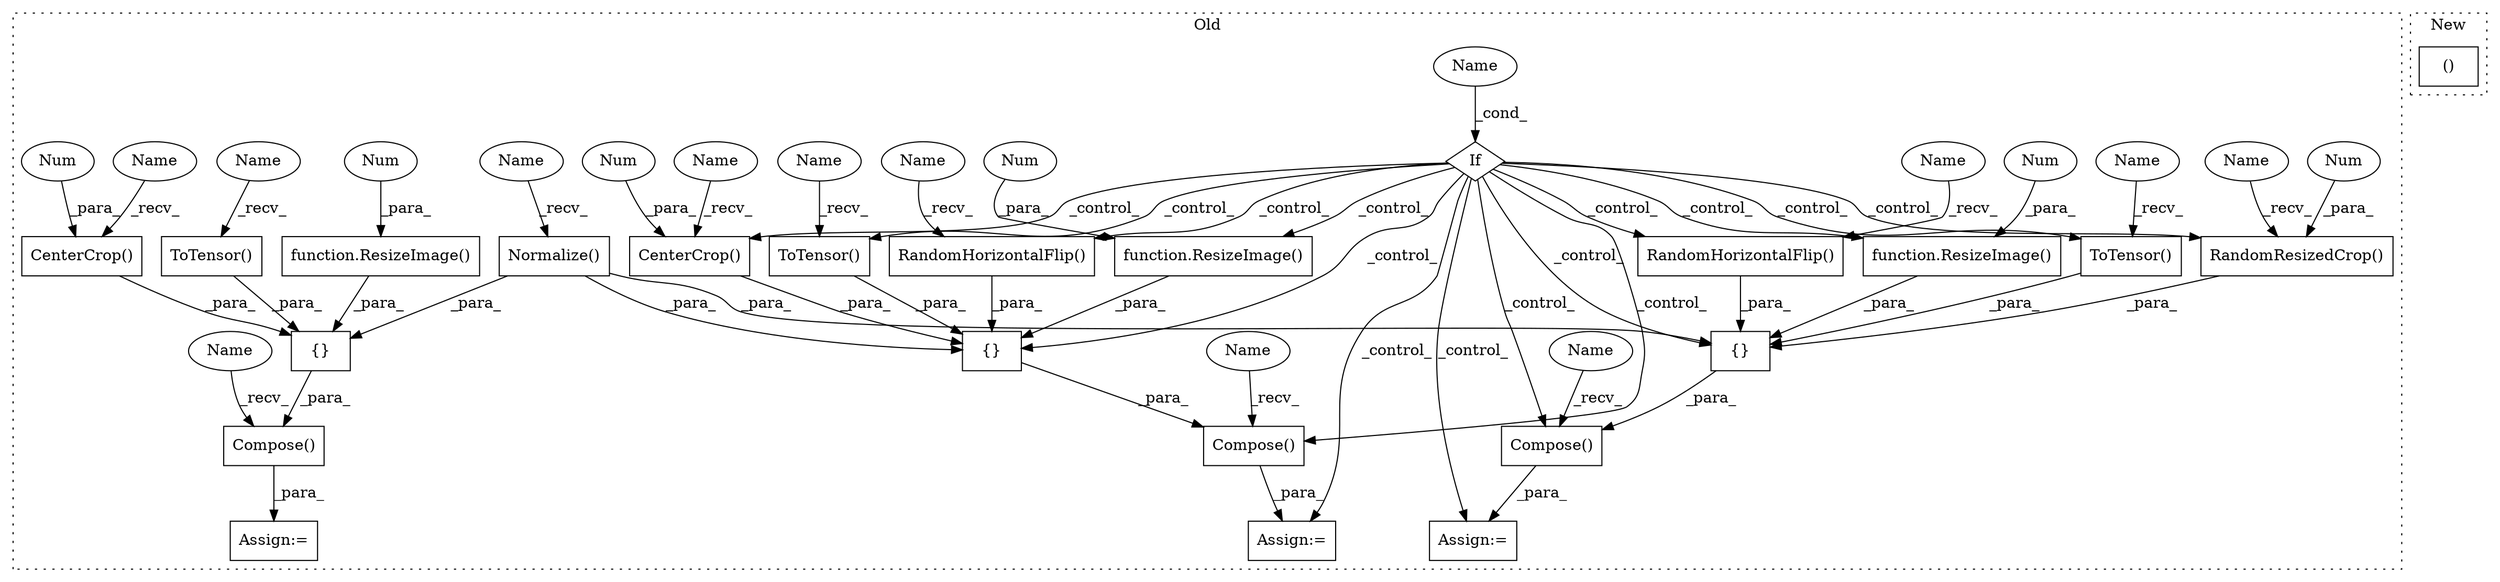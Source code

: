 digraph G {
subgraph cluster0 {
1 [label="RandomResizedCrop()" a="75" s="2055,2078" l="20,1" shape="box"];
3 [label="CenterCrop()" a="75" s="1849,1865" l="13,1" shape="box"];
4 [label="Num" a="76" s="1862" l="3" shape="ellipse"];
5 [label="ToTensor()" a="75" s="1918" l="12" shape="box"];
6 [label="RandomHorizontalFlip()" a="75" s="2093" l="24" shape="box"];
7 [label="{}" a="59" s="1805,1953" l="14,0" shape="box"];
8 [label="Normalize()" a="75" s="1677" l="66" shape="box"];
9 [label="{}" a="59" s="2011,2166" l="14,0" shape="box"];
10 [label="Num" a="76" s="2075" l="3" shape="ellipse"];
11 [label="ToTensor()" a="75" s="2131" l="12" shape="box"];
12 [label="Compose()" a="75" s="1795,1963" l="10,1" shape="box"];
13 [label="Assign:=" a="68" s="1792" l="3" shape="box"];
14 [label="function.ResizeImage()" a="75" s="1819,1834" l="12,1" shape="box"];
15 [label="Num" a="76" s="1831" l="3" shape="ellipse"];
16 [label="function.ResizeImage()" a="75" s="2025,2040" l="12,1" shape="box"];
17 [label="Num" a="76" s="2037" l="3" shape="ellipse"];
18 [label="Compose()" a="75" s="2198,2308" l="10,1" shape="box"];
19 [label="If" a="96" s="1748" l="3" shape="diamond"];
20 [label="function.ResizeImage()" a="75" s="2218,2233" l="12,1" shape="box"];
21 [label="Compose()" a="75" s="2001,2176" l="10,1" shape="box"];
22 [label="CenterCrop()" a="75" s="2244,2260" l="13,1" shape="box"];
23 [label="{}" a="59" s="2208,2302" l="10,0" shape="box"];
24 [label="Name" a="87" s="1751" l="16" shape="ellipse"];
25 [label="RandomHorizontalFlip()" a="75" s="1880" l="24" shape="box"];
26 [label="Num" a="76" s="2230" l="3" shape="ellipse"];
27 [label="Num" a="76" s="2257" l="3" shape="ellipse"];
28 [label="Assign:=" a="68" s="1998" l="3" shape="box"];
29 [label="Assign:=" a="68" s="2195" l="3" shape="box"];
30 [label="ToTensor()" a="75" s="2271" l="12" shape="box"];
31 [label="Name" a="87" s="2093" l="1" shape="ellipse"];
32 [label="Name" a="87" s="2055" l="1" shape="ellipse"];
33 [label="Name" a="87" s="2271" l="1" shape="ellipse"];
34 [label="Name" a="87" s="2001" l="1" shape="ellipse"];
35 [label="Name" a="87" s="1795" l="1" shape="ellipse"];
36 [label="Name" a="87" s="2244" l="1" shape="ellipse"];
37 [label="Name" a="87" s="1880" l="1" shape="ellipse"];
38 [label="Name" a="87" s="1677" l="1" shape="ellipse"];
39 [label="Name" a="87" s="2198" l="1" shape="ellipse"];
40 [label="Name" a="87" s="2131" l="1" shape="ellipse"];
41 [label="Name" a="87" s="1918" l="1" shape="ellipse"];
42 [label="Name" a="87" s="1849" l="1" shape="ellipse"];
label = "Old";
style="dotted";
}
subgraph cluster1 {
2 [label="()" a="54" s="1805" l="80" shape="box"];
label = "New";
style="dotted";
}
1 -> 9 [label="_para_"];
3 -> 7 [label="_para_"];
4 -> 3 [label="_para_"];
5 -> 7 [label="_para_"];
6 -> 9 [label="_para_"];
7 -> 12 [label="_para_"];
8 -> 23 [label="_para_"];
8 -> 9 [label="_para_"];
8 -> 7 [label="_para_"];
9 -> 21 [label="_para_"];
10 -> 1 [label="_para_"];
11 -> 9 [label="_para_"];
12 -> 13 [label="_para_"];
14 -> 7 [label="_para_"];
15 -> 14 [label="_para_"];
16 -> 9 [label="_para_"];
17 -> 16 [label="_para_"];
18 -> 29 [label="_para_"];
19 -> 14 [label="_control_"];
19 -> 5 [label="_control_"];
19 -> 9 [label="_control_"];
19 -> 12 [label="_control_"];
19 -> 16 [label="_control_"];
19 -> 13 [label="_control_"];
19 -> 6 [label="_control_"];
19 -> 21 [label="_control_"];
19 -> 1 [label="_control_"];
19 -> 3 [label="_control_"];
19 -> 7 [label="_control_"];
19 -> 25 [label="_control_"];
19 -> 28 [label="_control_"];
19 -> 11 [label="_control_"];
20 -> 23 [label="_para_"];
21 -> 28 [label="_para_"];
22 -> 23 [label="_para_"];
23 -> 18 [label="_para_"];
24 -> 19 [label="_cond_"];
25 -> 7 [label="_para_"];
26 -> 20 [label="_para_"];
27 -> 22 [label="_para_"];
30 -> 23 [label="_para_"];
31 -> 6 [label="_recv_"];
32 -> 1 [label="_recv_"];
33 -> 30 [label="_recv_"];
34 -> 21 [label="_recv_"];
35 -> 12 [label="_recv_"];
36 -> 22 [label="_recv_"];
37 -> 25 [label="_recv_"];
38 -> 8 [label="_recv_"];
39 -> 18 [label="_recv_"];
40 -> 11 [label="_recv_"];
41 -> 5 [label="_recv_"];
42 -> 3 [label="_recv_"];
}